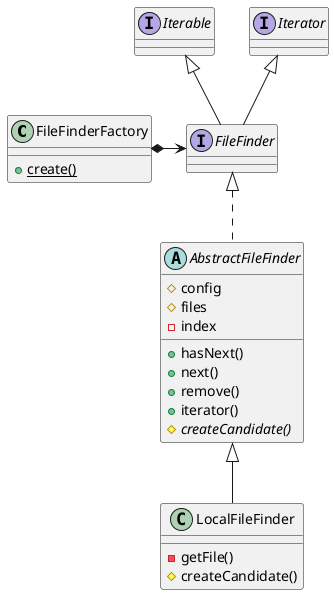 @startuml OOP_Homework4_ClassDiagram

class FileFinderFactory {
	{static} +create()
}

interface FileFinder extends Iterable, Iterator {
}

abstract class AbstractFileFinder implements FileFinder {
	#config
	#files
	-index
	
	+hasNext()
	+next()
	+remove()
	+iterator()
	{abstract} #createCandidate()
}

class LocalFileFinder extends AbstractFileFinder {
	-getFile()
	#createCandidate()
}

FileFinderFactory *-> FileFinder

@enduml